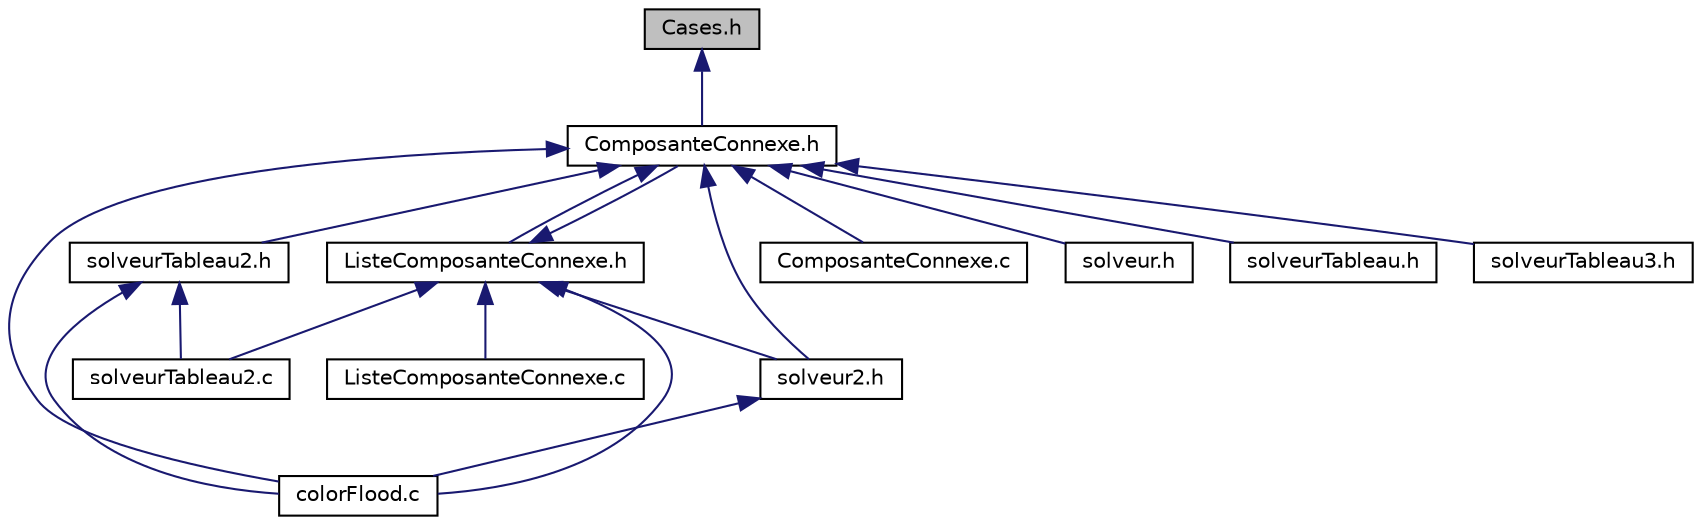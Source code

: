digraph "Cases.h"
{
  edge [fontname="Helvetica",fontsize="10",labelfontname="Helvetica",labelfontsize="10"];
  node [fontname="Helvetica",fontsize="10",shape=record];
  Node1 [label="Cases.h",height=0.2,width=0.4,color="black", fillcolor="grey75", style="filled", fontcolor="black"];
  Node1 -> Node2 [dir="back",color="midnightblue",fontsize="10",style="solid",fontname="Helvetica"];
  Node2 [label="ComposanteConnexe.h",height=0.2,width=0.4,color="black", fillcolor="white", style="filled",URL="$_composante_connexe_8h_source.html"];
  Node2 -> Node3 [dir="back",color="midnightblue",fontsize="10",style="solid",fontname="Helvetica"];
  Node3 [label="ListeComposanteConnexe.h",height=0.2,width=0.4,color="black", fillcolor="white", style="filled",URL="$_liste_composante_connexe_8h_source.html"];
  Node3 -> Node2 [dir="back",color="midnightblue",fontsize="10",style="solid",fontname="Helvetica"];
  Node3 -> Node4 [dir="back",color="midnightblue",fontsize="10",style="solid",fontname="Helvetica"];
  Node4 [label="colorFlood.c",height=0.2,width=0.4,color="black", fillcolor="white", style="filled",URL="$color_flood_8c.html",tooltip="Execution d&#39;une partie. Module permettant l&#39;execution d&#39;une partie, mise en place d&#39;une grille de jeu..."];
  Node3 -> Node5 [dir="back",color="midnightblue",fontsize="10",style="solid",fontname="Helvetica"];
  Node5 [label="solveur2.h",height=0.2,width=0.4,color="black", fillcolor="white", style="filled",URL="$solveur2_8h_source.html"];
  Node5 -> Node4 [dir="back",color="midnightblue",fontsize="10",style="solid",fontname="Helvetica"];
  Node3 -> Node6 [dir="back",color="midnightblue",fontsize="10",style="solid",fontname="Helvetica"];
  Node6 [label="ListeComposanteConnexe.c",height=0.2,width=0.4,color="black", fillcolor="white", style="filled",URL="$_liste_composante_connexe_8c.html",tooltip="Gestion des listes de pointeurs de composantes connexes. Module permettant la gestion des listes de p..."];
  Node3 -> Node7 [dir="back",color="midnightblue",fontsize="10",style="solid",fontname="Helvetica"];
  Node7 [label="solveurTableau2.c",height=0.2,width=0.4,color="black", fillcolor="white", style="filled",URL="$solveur_tableau2_8c.html",tooltip="Solveur à base de tableaux d&#39;entiers Solution proposée pour le solveur, à base de tableaux de listes ..."];
  Node2 -> Node4 [dir="back",color="midnightblue",fontsize="10",style="solid",fontname="Helvetica"];
  Node2 -> Node5 [dir="back",color="midnightblue",fontsize="10",style="solid",fontname="Helvetica"];
  Node2 -> Node8 [dir="back",color="midnightblue",fontsize="10",style="solid",fontname="Helvetica"];
  Node8 [label="solveurTableau2.h",height=0.2,width=0.4,color="black", fillcolor="white", style="filled",URL="$solveur_tableau2_8h.html",tooltip="Solveur à base de tableaux d&#39;entiers Solution proposée pour le solveur, à base de tableaux de listes ..."];
  Node8 -> Node4 [dir="back",color="midnightblue",fontsize="10",style="solid",fontname="Helvetica"];
  Node8 -> Node7 [dir="back",color="midnightblue",fontsize="10",style="solid",fontname="Helvetica"];
  Node2 -> Node9 [dir="back",color="midnightblue",fontsize="10",style="solid",fontname="Helvetica"];
  Node9 [label="ComposanteConnexe.c",height=0.2,width=0.4,color="black", fillcolor="white", style="filled",URL="$_composante_connexe_8c.html",tooltip="Gestion des composantes connexes. Module permettant la gestion des composantes connexes, et d&#39;une liste de composante connexe (sans pointeurs). "];
  Node2 -> Node10 [dir="back",color="midnightblue",fontsize="10",style="solid",fontname="Helvetica"];
  Node10 [label="solveur.h",height=0.2,width=0.4,color="black", fillcolor="white", style="filled",URL="$solveur_8h_source.html"];
  Node2 -> Node11 [dir="back",color="midnightblue",fontsize="10",style="solid",fontname="Helvetica"];
  Node11 [label="solveurTableau.h",height=0.2,width=0.4,color="black", fillcolor="white", style="filled",URL="$solveur_tableau_8h_source.html"];
  Node2 -> Node12 [dir="back",color="midnightblue",fontsize="10",style="solid",fontname="Helvetica"];
  Node12 [label="solveurTableau3.h",height=0.2,width=0.4,color="black", fillcolor="white", style="filled",URL="$solveur_tableau3_8h_source.html"];
}
